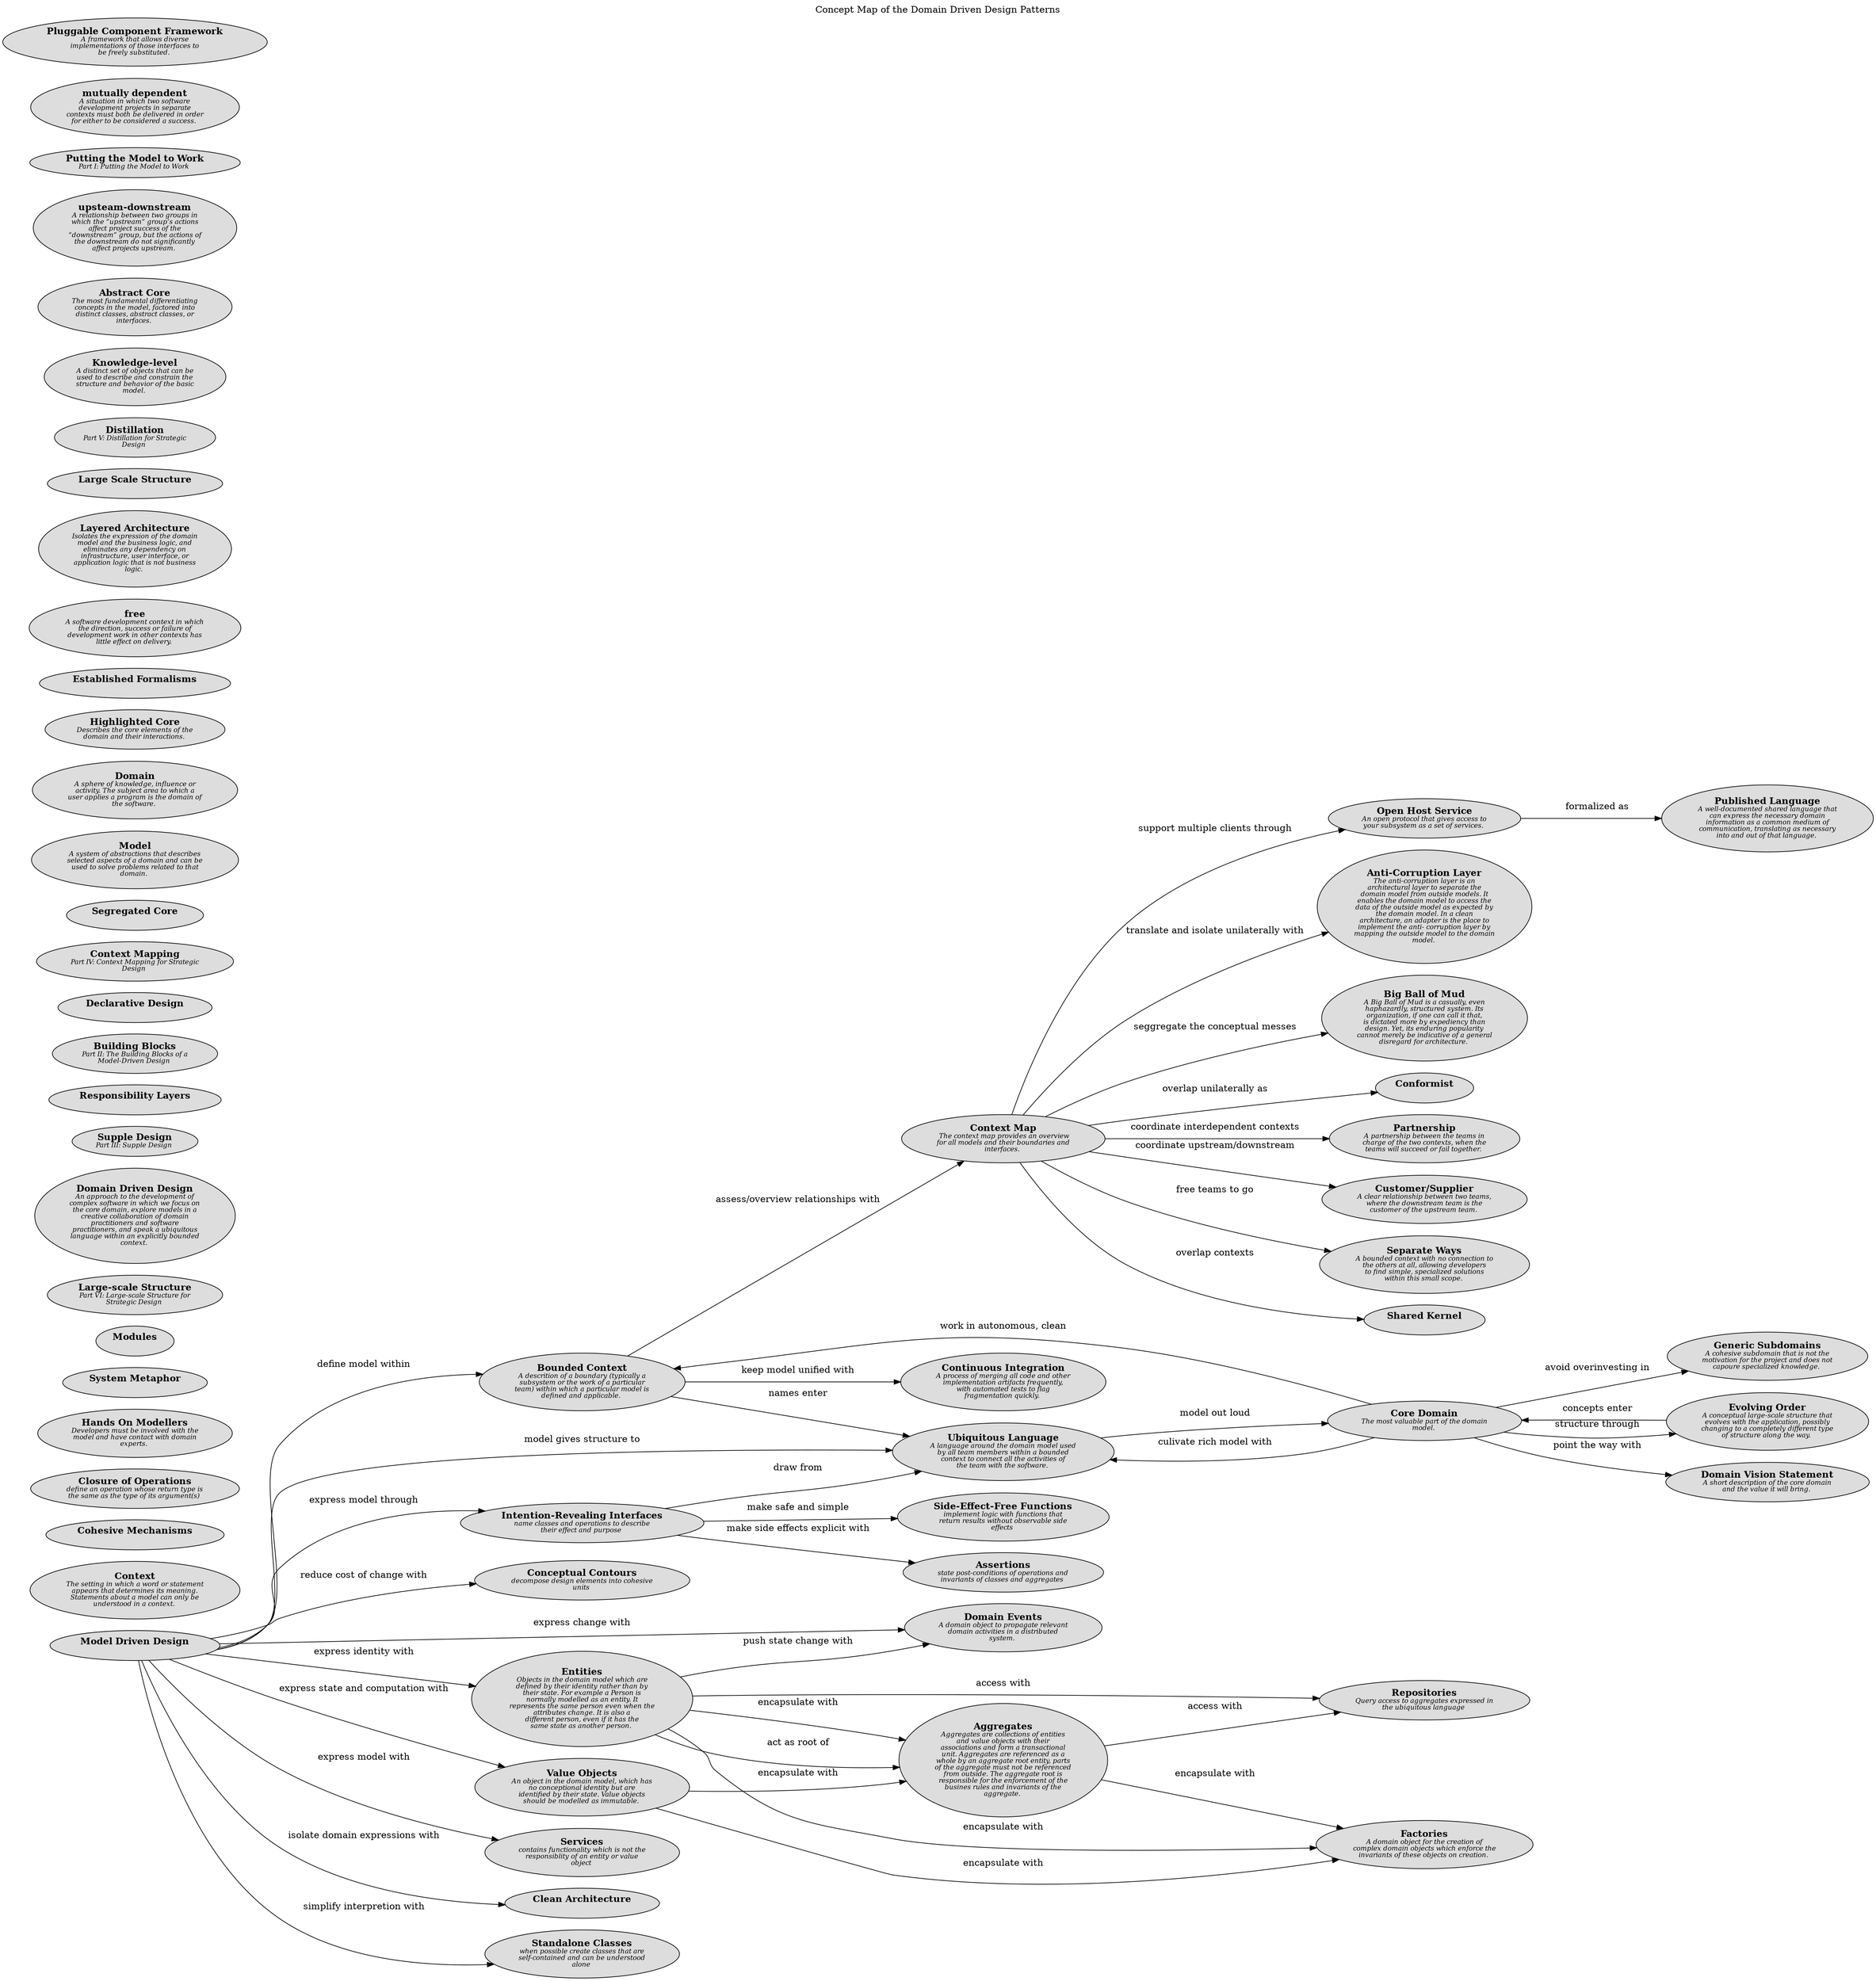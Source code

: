 digraph "Concept Map of the Domain Driven Design Patterns" {
  labelloc= "t"
  label="Concept Map of the Domain Driven Design Patterns"
  rankdir="LR"

  layout=dot
software_development_domain_driven_design_context_mapping__c_published_language [shape=ellipse style=filled fillcolor="#dddddd" label=<<B>Published Language</B><BR/><FONT POINT-SIZE="10"><I>A well-documented shared language that<BR/>can express the necessary domain<BR/>information as a common medium of<BR/>communication, translating as necessary<BR/>into and out of that language. </I></FONT>>]
software_development_domain_driven_design__c_context [shape=ellipse style=filled fillcolor="#dddddd" label=<<B>Context</B><BR/><FONT POINT-SIZE="10"><I>The setting in which a word or statement<BR/>appears that determines its meaning.<BR/>Statements about a model can only be<BR/>understood in a context. </I></FONT>>]
software_development_domain_driven_design_distillation__c_cohesive_mechanisms [shape=ellipse style=filled fillcolor="#dddddd" label=<<B>Cohesive Mechanisms</B><BR/><FONT POINT-SIZE="10"><I> </I></FONT>>]
software_development_domain_driven_design_supple_design__closure_of_operations [shape=ellipse style=filled fillcolor="#dddddd" label=<<B>Closure of Operations</B><BR/><FONT POINT-SIZE="10"><I>define an operation whose return type is<BR/>the same as the type of its argument(s) </I></FONT>>]
software_development_domain_driven_design_modelling__c_hands_on_modellers [shape=ellipse style=filled fillcolor="#dddddd" label=<<B>Hands On Modellers</B><BR/><FONT POINT-SIZE="10"><I>Developers must be involved with the<BR/>model and have contact with domain<BR/>experts. </I></FONT>>]
software_development_domain_driven_design_context_mapping__c_anti_corruption_layer [shape=ellipse style=filled fillcolor="#dddddd" label=<<B>Anti-Corruption Layer</B><BR/><FONT POINT-SIZE="10"><I>The anti-corruption layer is an<BR/>architectural layer to separate the<BR/>domain model from outside models. It<BR/>enables the domain model to access the<BR/>data of the outside model as expected by<BR/>the domain model. In a clean<BR/>architecture, an adapter is the place to<BR/>implement the anti- corruption layer by<BR/>mapping the outside model to the domain<BR/>model. </I></FONT>>]
software_development_domain_driven_design_large_scale_structure__c_system_metaphor [shape=ellipse style=filled fillcolor="#dddddd" label=<<B>System Metaphor</B><BR/><FONT POINT-SIZE="10"><I> </I></FONT>>]
software_development_domain_driven_design_context_mapping__c_big_ball_of_mud [shape=ellipse style=filled fillcolor="#dddddd" label=<<B>Big Ball of Mud</B><BR/><FONT POINT-SIZE="10"><I>A Big Ball of Mud is a casually, even<BR/>haphazardly, structured system. Its<BR/>organization, if one can call it that,<BR/>is dictated more by expediency than<BR/>design. Yet, its enduring popularity<BR/>cannot merely be indicative of a general<BR/>disregard for architecture. </I></FONT>>]
software_development_domain_driven_design_building_blocks__c_modules [shape=ellipse style=filled fillcolor="#dddddd" label=<<B>Modules</B><BR/><FONT POINT-SIZE="10"><I> </I></FONT>>]
software_development_domain_driven_design_supple_design__conceptual_contours [shape=ellipse style=filled fillcolor="#dddddd" label=<<B>Conceptual Contours</B><BR/><FONT POINT-SIZE="10"><I>decompose design elements into cohesive<BR/>units </I></FONT>>]
software_development_domain_driven_design_context_mapping__c_conformist [shape=ellipse style=filled fillcolor="#dddddd" label=<<B>Conformist</B><BR/><FONT POINT-SIZE="10"><I> </I></FONT>>]
software_development_domain_driven_design_building_blocks__c_value_objects [shape=ellipse style=filled fillcolor="#dddddd" label=<<B>Value Objects</B><BR/><FONT POINT-SIZE="10"><I>An object in the domain model, which has<BR/>no conceptional identity but are<BR/>identified by their state. Value objects<BR/>should be modelled as immutable. </I></FONT>>]
software_development_domain_driven_design__large_scale_structure [shape=ellipse style=filled fillcolor="#dddddd" label=<<B>Large-scale Structure</B><BR/><FONT POINT-SIZE="10"><I>Part VI: Large-scale Structure for<BR/>Strategic Design </I></FONT>>]
software_development_domain_driven_design_modelling__c_bounded_context [shape=ellipse style=filled fillcolor="#dddddd" label=<<B>Bounded Context</B><BR/><FONT POINT-SIZE="10"><I>A descrition of a boundary (typically a<BR/>subsystem or the work of a particular<BR/>team) within which a particular model is<BR/>defined and applicable. </I></FONT>>]
software_development_domain_driven_design__domain_driven_design [shape=ellipse style=filled fillcolor="#dddddd" label=<<B>Domain Driven Design</B><BR/><FONT POINT-SIZE="10"><I>An approach to the development of<BR/>complex software in which we focus on<BR/>the core domain, explore models in a<BR/>creative collaboration of domain<BR/>practitioners and software<BR/>practitioners, and speak a ubiquitous<BR/>language within an explicitly bounded<BR/>context. </I></FONT>>]
software_development_domain_driven_design_context_mapping__c_partnership [shape=ellipse style=filled fillcolor="#dddddd" label=<<B>Partnership</B><BR/><FONT POINT-SIZE="10"><I>A partnership between the teams in<BR/>charge of the two contexts, when the<BR/>teams will succeed or fail together. </I></FONT>>]
software_development_domain_driven_design__supple_design [shape=ellipse style=filled fillcolor="#dddddd" label=<<B>Supple Design</B><BR/><FONT POINT-SIZE="10"><I>Part III: Supple Design </I></FONT>>]
software_development_domain_driven_design_large_scale_structure__c_responsibility_layers [shape=ellipse style=filled fillcolor="#dddddd" label=<<B>Responsibility Layers</B><BR/><FONT POINT-SIZE="10"><I> </I></FONT>>]
software_development_domain_driven_design__building_blocks [shape=ellipse style=filled fillcolor="#dddddd" label=<<B>Building Blocks</B><BR/><FONT POINT-SIZE="10"><I>Part II: The Building Blocks of a<BR/>Model-Driven Design </I></FONT>>]
software_development_domain_driven_design_building_blocks__c_repositories [shape=ellipse style=filled fillcolor="#dddddd" label=<<B>Repositories</B><BR/><FONT POINT-SIZE="10"><I>Query access to aggregates expressed in<BR/>the ubiquitous language </I></FONT>>]
software_development_domain_driven_design_supple_design__declarative_design [shape=ellipse style=filled fillcolor="#dddddd" label=<<B>Declarative Design</B><BR/><FONT POINT-SIZE="10"><I> </I></FONT>>]
software_development_domain_driven_design_large_scale_structure__c_evolving_order [shape=ellipse style=filled fillcolor="#dddddd" label=<<B>Evolving Order</B><BR/><FONT POINT-SIZE="10"><I>A conceptual large-scale structure that<BR/>evolves with the application, possibly<BR/>changing to a completely different type<BR/>of structure along the way. </I></FONT>>]
software_development_domain_driven_design_modelling__c_model_driven_design [shape=ellipse style=filled fillcolor="#dddddd" label=<<B>Model Driven Design</B><BR/><FONT POINT-SIZE="10"><I> </I></FONT>>]
software_development_domain_driven_design_context_mapping__c_customer_supplier [shape=ellipse style=filled fillcolor="#dddddd" label=<<B>Customer/Supplier</B><BR/><FONT POINT-SIZE="10"><I>A clear relationship between two teams,<BR/>where the downstream team is the<BR/>customer of the upstream team. </I></FONT>>]
software_development_domain_driven_design_supple_design__intention_revealing_interfaces [shape=ellipse style=filled fillcolor="#dddddd" label=<<B>Intention-Revealing Interfaces</B><BR/><FONT POINT-SIZE="10"><I>name classes and operations to describe<BR/>their effect and purpose </I></FONT>>]
software_development_domain_driven_design_modelling__c_ubiquitous_language [shape=ellipse style=filled fillcolor="#dddddd" label=<<B>Ubiquitous Language</B><BR/><FONT POINT-SIZE="10"><I>A language around the domain model used<BR/>by all team members within a bounded<BR/>context to connect all the activities of<BR/>the team with the software. </I></FONT>>]
software_development_domain_driven_design_context_mapping__c_separate_ways [shape=ellipse style=filled fillcolor="#dddddd" label=<<B>Separate Ways</B><BR/><FONT POINT-SIZE="10"><I>A bounded context with no connection to<BR/>the others at all, allowing developers<BR/>to find simple, specialized solutions<BR/>within this small scope. </I></FONT>>]
software_development_domain_driven_design_building_blocks__c_services [shape=ellipse style=filled fillcolor="#dddddd" label=<<B>Services</B><BR/><FONT POINT-SIZE="10"><I>contains functionality which is not the<BR/>responsiblity of an entity or value<BR/>object </I></FONT>>]
software_development_domain_driven_design__c_clean_architecture [shape=ellipse style=filled fillcolor="#dddddd" label=<<B>Clean Architecture</B><BR/><FONT POINT-SIZE="10"><I> </I></FONT>>]
software_development_domain_driven_design__context_mapping [shape=ellipse style=filled fillcolor="#dddddd" label=<<B>Context Mapping</B><BR/><FONT POINT-SIZE="10"><I>Part IV: Context Mapping for Strategic<BR/>Design </I></FONT>>]
software_development_domain_driven_design_distillation__c_segregated_core [shape=ellipse style=filled fillcolor="#dddddd" label=<<B>Segregated Core</B><BR/><FONT POINT-SIZE="10"><I> </I></FONT>>]
software_development_domain_driven_design_modelling__c_continuous_integration [shape=ellipse style=filled fillcolor="#dddddd" label=<<B>Continuous Integration</B><BR/><FONT POINT-SIZE="10"><I>A process of merging all code and other<BR/>implementation artifacts frequently,<BR/>with automated tests to flag<BR/>fragmentation quickly. </I></FONT>>]
software_development_domain_driven_design_building_blocks__c_entities [shape=ellipse style=filled fillcolor="#dddddd" label=<<B>Entities</B><BR/><FONT POINT-SIZE="10"><I>Objects in the domain model which are<BR/>defined by their identity rather than by<BR/>their state. For example a Person is<BR/>normally modelled as an entity. It<BR/>represents the same person even when the<BR/>attributes change. It is also a<BR/>different person, even if it has the<BR/>same state as another person. </I></FONT>>]
software_development_domain_driven_design__c_model [shape=ellipse style=filled fillcolor="#dddddd" label=<<B>Model</B><BR/><FONT POINT-SIZE="10"><I>A system of abstractions that describes<BR/>selected aspects of a domain and can be<BR/>used to solve problems related to that<BR/>domain. </I></FONT>>]
software_development_domain_driven_design__c_domain [shape=ellipse style=filled fillcolor="#dddddd" label=<<B>Domain</B><BR/><FONT POINT-SIZE="10"><I>A sphere of knowledge, influence or<BR/>activity. The subject area to which a<BR/>user applies a program is the domain of<BR/>the software. </I></FONT>>]
software_development_domain_driven_design_building_blocks__c_domain_events [shape=ellipse style=filled fillcolor="#dddddd" label=<<B>Domain Events</B><BR/><FONT POINT-SIZE="10"><I>A domain object to propagate relevant<BR/>domain activities in a distributed<BR/>system. </I></FONT>>]
software_development_domain_driven_design_distillation__c_highlighted_core [shape=ellipse style=filled fillcolor="#dddddd" label=<<B>Highlighted Core</B><BR/><FONT POINT-SIZE="10"><I>Describes the core elements of the<BR/>domain and their interactions. </I></FONT>>]
software_development_domain_driven_design_building_blocks__c_factories [shape=ellipse style=filled fillcolor="#dddddd" label=<<B>Factories</B><BR/><FONT POINT-SIZE="10"><I>A domain object for the creation of<BR/>complex domain objects which enforce the<BR/>invariants of these objects on creation. </I></FONT>>]
software_development_domain_driven_design_distillation__c_core_domain [shape=ellipse style=filled fillcolor="#dddddd" label=<<B>Core Domain</B><BR/><FONT POINT-SIZE="10"><I>The most valuable part of the domain<BR/>model. </I></FONT>>]
software_development_domain_driven_design_building_blocks__c_aggregates [shape=ellipse style=filled fillcolor="#dddddd" label=<<B>Aggregates</B><BR/><FONT POINT-SIZE="10"><I>Aggregates are collections of entities<BR/>and value objects with their<BR/>associations and form a transactional<BR/>unit. Aggregates are referenced as a<BR/>whole by an aggregate root entity, parts<BR/>of the aggregate must not be referenced<BR/>from outside. The aggregate root is<BR/>responsible for the enforcement of the<BR/>busines rules and invariants of the<BR/>aggregate. </I></FONT>>]
software_development_domain_driven_design_supple_design__assertions [shape=ellipse style=filled fillcolor="#dddddd" label=<<B>Assertions</B><BR/><FONT POINT-SIZE="10"><I>state post-conditions of operations and<BR/>invariants of classes and aggregates </I></FONT>>]
software_development_domain_driven_design_supple_design__established_formalisms [shape=ellipse style=filled fillcolor="#dddddd" label=<<B>Established Formalisms</B><BR/><FONT POINT-SIZE="10"><I> </I></FONT>>]
software_development_domain_driven_design_context_mapping__c_context_map [shape=ellipse style=filled fillcolor="#dddddd" label=<<B>Context Map</B><BR/><FONT POINT-SIZE="10"><I> The context map provides an overview<BR/>for all models and their boundaries and<BR/>interfaces. </I></FONT>>]
software_development_domain_driven_design__free [shape=ellipse style=filled fillcolor="#dddddd" label=<<B>free</B><BR/><FONT POINT-SIZE="10"><I>A software development context in which<BR/>the direction, success or failure of<BR/>development work in other contexts has<BR/>little effect on delivery. </I></FONT>>]
software_development_domain_driven_design__c_layered_archtecture [shape=ellipse style=filled fillcolor="#dddddd" label=<<B>Layered Architecture</B><BR/><FONT POINT-SIZE="10"><I>Isolates the expression of the domain<BR/>model and the business logic, and<BR/>eliminates any dependency on<BR/>infrastructure, user interface, or<BR/>application logic that is not business<BR/>logic. </I></FONT>>]
software_development_domain_driven_design_distillation__c_generic_subdomains [shape=ellipse style=filled fillcolor="#dddddd" label=<<B>Generic Subdomains</B><BR/><FONT POINT-SIZE="10"><I>A cohesive subdomain that is not the<BR/>motivation for the project and does not<BR/>capoure specialized knowledge. </I></FONT>>]
software_development_domain_driven_design_large_scale_structure__c_large_scale_structure [shape=ellipse style=filled fillcolor="#dddddd" label=<<B>Large Scale Structure</B><BR/><FONT POINT-SIZE="10"><I> </I></FONT>>]
software_development_domain_driven_design__distillation [shape=ellipse style=filled fillcolor="#dddddd" label=<<B>Distillation</B><BR/><FONT POINT-SIZE="10"><I>Part V: Distillation for Strategic<BR/>Design </I></FONT>>]
software_development_domain_driven_design_large_scale_structure__c_knowledge_level [shape=ellipse style=filled fillcolor="#dddddd" label=<<B>Knowledge-level</B><BR/><FONT POINT-SIZE="10"><I>A distinct set of objects that can be<BR/>used to describe and constrain the<BR/>structure and behavior of the basic<BR/>model. </I></FONT>>]
software_development_domain_driven_design_distillation__c_abstract_core [shape=ellipse style=filled fillcolor="#dddddd" label=<<B>Abstract Core</B><BR/><FONT POINT-SIZE="10"><I>The most fundamental differentiating<BR/>concepts in the model, factored into<BR/>distinct classes, abstract classes, or<BR/>interfaces. </I></FONT>>]
software_development_domain_driven_design_context_mapping__c_shared_kernel [shape=ellipse style=filled fillcolor="#dddddd" label=<<B>Shared Kernel</B><BR/><FONT POINT-SIZE="10"><I> </I></FONT>>]
software_development_domain_driven_design_distillation__c_domain_vision_statement [shape=ellipse style=filled fillcolor="#dddddd" label=<<B>Domain Vision Statement</B><BR/><FONT POINT-SIZE="10"><I>A short description of the core domain<BR/>and the value it will bring. </I></FONT>>]
software_development_domain_driven_design_supple_design__standalone_classes [shape=ellipse style=filled fillcolor="#dddddd" label=<<B>Standalone Classes</B><BR/><FONT POINT-SIZE="10"><I>when possible create classes that are<BR/>self-contained and can be understood<BR/>alone </I></FONT>>]
software_development_domain_driven_design_context_mapping__c_open_host_service [shape=ellipse style=filled fillcolor="#dddddd" label=<<B>Open Host Service</B><BR/><FONT POINT-SIZE="10"><I>An open protocol that gives access to<BR/>your subsystem as a set of services. </I></FONT>>]
software_development_domain_driven_design__upstream_downstream [shape=ellipse style=filled fillcolor="#dddddd" label=<<B>upsteam-downstream</B><BR/><FONT POINT-SIZE="10"><I>A relationship between two groups in<BR/>which the “upstream” group’s actions<BR/>affect project success of the<BR/>“downstream” group, but the actions of<BR/>the downstream do not significantly<BR/>affect projects upstream. </I></FONT>>]
software_development_domain_driven_design__putting_the_model_to_work [shape=ellipse style=filled fillcolor="#dddddd" label=<<B>Putting the Model to Work</B><BR/><FONT POINT-SIZE="10"><I>Part I: Putting the Model to Work </I></FONT>>]
software_development_domain_driven_design_supple_design__side_effect_free_functions [shape=ellipse style=filled fillcolor="#dddddd" label=<<B>Side-Effect-Free Functions</B><BR/><FONT POINT-SIZE="10"><I>implement logic with functions that<BR/>return results without observable side<BR/>effects </I></FONT>>]
software_development_domain_driven_design__mutually_dependent [shape=ellipse style=filled fillcolor="#dddddd" label=<<B>mutually dependent</B><BR/><FONT POINT-SIZE="10"><I>A situation in which two software<BR/>development projects in separate<BR/>contexts must both be delivered in order<BR/>for either to be considered a success. </I></FONT>>]
software_development_domain_driven_design_large_scale_structure__c_pluggable_component_framework [shape=ellipse style=filled fillcolor="#dddddd" label=<<B>Pluggable Component Framework</B><BR/><FONT POINT-SIZE="10"><I>A framework that allows diverse<BR/>implementations of those interfaces to<BR/>be freely substituted. </I></FONT>>]
 
software_development_domain_driven_design_context_mapping__c_context_map -> software_development_domain_driven_design_context_mapping__c_conformist [label=<overlap unilaterally as<BR/><FONT POINT-SIZE="10"><I> </I></FONT>>]
software_development_domain_driven_design_building_blocks__c_entities -> software_development_domain_driven_design_building_blocks__c_aggregates [label=<encapsulate with<BR/><FONT POINT-SIZE="10"><I> </I></FONT>>]
software_development_domain_driven_design_modelling__c_ubiquitous_language -> software_development_domain_driven_design_distillation__c_core_domain [label=<model out loud<BR/><FONT POINT-SIZE="10"><I> </I></FONT>>]
software_development_domain_driven_design_context_mapping__c_context_map -> software_development_domain_driven_design_context_mapping__c_anti_corruption_layer [label=<translate and isolate unilaterally with<BR/><FONT POINT-SIZE="10"><I> </I></FONT>>]
software_development_domain_driven_design_modelling__c_model_driven_design -> software_development_domain_driven_design_supple_design__standalone_classes [label=<simplify interpretion with<BR/><FONT POINT-SIZE="10"><I> </I></FONT>>]
software_development_domain_driven_design_distillation__c_core_domain -> software_development_domain_driven_design_distillation__c_generic_subdomains [label=<avoid overinvesting in<BR/><FONT POINT-SIZE="10"><I> </I></FONT>>]
software_development_domain_driven_design_modelling__c_model_driven_design -> software_development_domain_driven_design_supple_design__intention_revealing_interfaces [label=<express model through<BR/><FONT POINT-SIZE="10"><I> </I></FONT>>]
software_development_domain_driven_design_building_blocks__c_value_objects -> software_development_domain_driven_design_building_blocks__c_aggregates [label=<encapsulate with<BR/><FONT POINT-SIZE="10"><I> </I></FONT>>]
software_development_domain_driven_design_building_blocks__c_entities -> software_development_domain_driven_design_building_blocks__c_domain_events [label=<push state change with<BR/><FONT POINT-SIZE="10"><I> </I></FONT>>]
software_development_domain_driven_design_building_blocks__c_entities -> software_development_domain_driven_design_building_blocks__c_repositories [label=<access with<BR/><FONT POINT-SIZE="10"><I> </I></FONT>>]
software_development_domain_driven_design_context_mapping__c_context_map -> software_development_domain_driven_design_context_mapping__c_big_ball_of_mud [label=<seggregate the conceptual messes<BR/><FONT POINT-SIZE="10"><I> </I></FONT>>]
software_development_domain_driven_design_distillation__c_core_domain -> software_development_domain_driven_design_modelling__c_bounded_context [label=<work in autonomous, clean<BR/><FONT POINT-SIZE="10"><I> </I></FONT>>]
software_development_domain_driven_design_modelling__c_model_driven_design -> software_development_domain_driven_design_modelling__c_bounded_context [label=<define model within<BR/><FONT POINT-SIZE="10"><I> </I></FONT>>]
software_development_domain_driven_design_building_blocks__c_aggregates -> software_development_domain_driven_design_building_blocks__c_repositories [label=<access with<BR/><FONT POINT-SIZE="10"><I> </I></FONT>>]
software_development_domain_driven_design_context_mapping__c_open_host_service -> software_development_domain_driven_design_context_mapping__c_published_language [label=<formalized as<BR/><FONT POINT-SIZE="10"><I> </I></FONT>>]
software_development_domain_driven_design_context_mapping__c_context_map -> software_development_domain_driven_design_context_mapping__c_open_host_service [label=<support multiple clients through<BR/><FONT POINT-SIZE="10"><I> </I></FONT>>]
software_development_domain_driven_design_supple_design__intention_revealing_interfaces -> software_development_domain_driven_design_supple_design__assertions [label=<make side effects explicit with<BR/><FONT POINT-SIZE="10"><I> </I></FONT>>]
software_development_domain_driven_design_building_blocks__c_value_objects -> software_development_domain_driven_design_building_blocks__c_factories [label=<encapsulate with<BR/><FONT POINT-SIZE="10"><I> </I></FONT>>]
software_development_domain_driven_design_building_blocks__c_entities -> software_development_domain_driven_design_building_blocks__c_aggregates [label=<act as root of<BR/><FONT POINT-SIZE="10"><I> </I></FONT>>]
software_development_domain_driven_design_modelling__c_model_driven_design -> software_development_domain_driven_design_building_blocks__c_domain_events [label=<express change with<BR/><FONT POINT-SIZE="10"><I> </I></FONT>>]
software_development_domain_driven_design_distillation__c_core_domain -> software_development_domain_driven_design_large_scale_structure__c_evolving_order [label=<structure through<BR/><FONT POINT-SIZE="10"><I> </I></FONT>>]
software_development_domain_driven_design_distillation__c_core_domain -> software_development_domain_driven_design_modelling__c_ubiquitous_language [label=<culivate rich model with<BR/><FONT POINT-SIZE="10"><I> </I></FONT>>]
software_development_domain_driven_design_distillation__c_core_domain -> software_development_domain_driven_design_distillation__c_domain_vision_statement [label=<point the way with<BR/><FONT POINT-SIZE="10"><I> </I></FONT>>]
software_development_domain_driven_design_modelling__c_model_driven_design -> software_development_domain_driven_design_modelling__c_ubiquitous_language [label=<model gives structure to<BR/><FONT POINT-SIZE="10"><I> </I></FONT>>]
software_development_domain_driven_design_modelling__c_bounded_context -> software_development_domain_driven_design_modelling__c_ubiquitous_language [label=<names enter<BR/><FONT POINT-SIZE="10"><I> </I></FONT>>]
software_development_domain_driven_design_supple_design__intention_revealing_interfaces -> software_development_domain_driven_design_supple_design__side_effect_free_functions [label=<make safe and simple<BR/><FONT POINT-SIZE="10"><I> </I></FONT>>]
software_development_domain_driven_design_building_blocks__c_entities -> software_development_domain_driven_design_building_blocks__c_factories [label=<encapsulate with<BR/><FONT POINT-SIZE="10"><I> </I></FONT>>]
software_development_domain_driven_design_modelling__c_bounded_context -> software_development_domain_driven_design_context_mapping__c_context_map [label=<assess/overview relationships with<BR/><FONT POINT-SIZE="10"><I> </I></FONT>>]
software_development_domain_driven_design_supple_design__intention_revealing_interfaces -> software_development_domain_driven_design_modelling__c_ubiquitous_language [label=<draw from<BR/><FONT POINT-SIZE="10"><I> </I></FONT>>]
software_development_domain_driven_design_context_mapping__c_context_map -> software_development_domain_driven_design_context_mapping__c_customer_supplier [label=<coordinate upstream/downstream<BR/><FONT POINT-SIZE="10"><I> </I></FONT>>]
software_development_domain_driven_design_context_mapping__c_context_map -> software_development_domain_driven_design_context_mapping__c_separate_ways [label=<free teams to go<BR/><FONT POINT-SIZE="10"><I> </I></FONT>>]
software_development_domain_driven_design_large_scale_structure__c_evolving_order -> software_development_domain_driven_design_distillation__c_core_domain [label=<concepts enter<BR/><FONT POINT-SIZE="10"><I> </I></FONT>>]
software_development_domain_driven_design_modelling__c_model_driven_design -> software_development_domain_driven_design_building_blocks__c_services [label=<express model with<BR/><FONT POINT-SIZE="10"><I> </I></FONT>>]
software_development_domain_driven_design_modelling__c_model_driven_design -> software_development_domain_driven_design_supple_design__conceptual_contours [label=<reduce cost of change with<BR/><FONT POINT-SIZE="10"><I> </I></FONT>>]
software_development_domain_driven_design_modelling__c_model_driven_design -> software_development_domain_driven_design_building_blocks__c_value_objects [label=<express state and computation with<BR/><FONT POINT-SIZE="10"><I> </I></FONT>>]
software_development_domain_driven_design_modelling__c_model_driven_design -> software_development_domain_driven_design__c_clean_architecture [label=<isolate domain expressions with<BR/><FONT POINT-SIZE="10"><I> </I></FONT>>]
software_development_domain_driven_design_context_mapping__c_context_map -> software_development_domain_driven_design_context_mapping__c_partnership [label=<coordinate interdependent contexts<BR/><FONT POINT-SIZE="10"><I> </I></FONT>>]
software_development_domain_driven_design_context_mapping__c_context_map -> software_development_domain_driven_design_context_mapping__c_shared_kernel [label=<overlap contexts<BR/><FONT POINT-SIZE="10"><I> </I></FONT>>]
software_development_domain_driven_design_modelling__c_bounded_context -> software_development_domain_driven_design_modelling__c_continuous_integration [label=<keep model unified with<BR/><FONT POINT-SIZE="10"><I> </I></FONT>>]
software_development_domain_driven_design_modelling__c_model_driven_design -> software_development_domain_driven_design_building_blocks__c_entities [label=<express identity with<BR/><FONT POINT-SIZE="10"><I> </I></FONT>>]
software_development_domain_driven_design_building_blocks__c_aggregates -> software_development_domain_driven_design_building_blocks__c_factories [label=<encapsulate with<BR/><FONT POINT-SIZE="10"><I> </I></FONT>>]
 
}

// (generated by Overarch with template views/view.dot.cmb)
